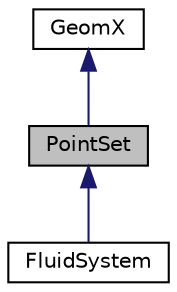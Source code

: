 digraph "PointSet"
{
  edge [fontname="Helvetica",fontsize="10",labelfontname="Helvetica",labelfontsize="10"];
  node [fontname="Helvetica",fontsize="10",shape=record];
  Node1 [label="PointSet",height=0.2,width=0.4,color="black", fillcolor="grey75", style="filled", fontcolor="black"];
  Node2 -> Node1 [dir="back",color="midnightblue",fontsize="10",style="solid",fontname="Helvetica"];
  Node2 [label="GeomX",height=0.2,width=0.4,color="black", fillcolor="white", style="filled",URL="$class_geom_x.html"];
  Node1 -> Node3 [dir="back",color="midnightblue",fontsize="10",style="solid",fontname="Helvetica"];
  Node3 [label="FluidSystem",height=0.2,width=0.4,color="black", fillcolor="white", style="filled",URL="$class_fluid_system.html"];
}
